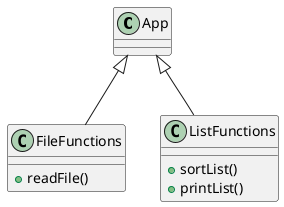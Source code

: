 @startuml
'https://plantuml.com/class-diagram

App <|-- FileFunctions
App <|-- ListFunctions

class FileFunctions {
    + readFile()
}

class ListFunctions {
    + sortList()
    + printList()
}

class App {


}


@enduml